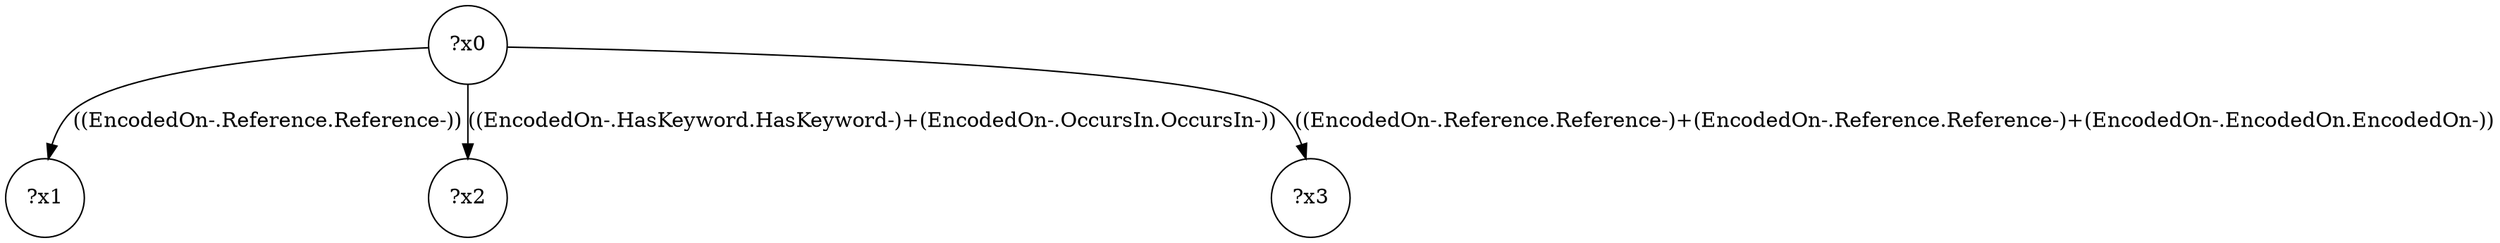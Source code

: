 digraph g {
	x0 [shape=circle, label="?x0"];
	x1 [shape=circle, label="?x1"];
	x0 -> x1 [label="((EncodedOn-.Reference.Reference-))"];
	x2 [shape=circle, label="?x2"];
	x0 -> x2 [label="((EncodedOn-.HasKeyword.HasKeyword-)+(EncodedOn-.OccursIn.OccursIn-))"];
	x3 [shape=circle, label="?x3"];
	x0 -> x3 [label="((EncodedOn-.Reference.Reference-)+(EncodedOn-.Reference.Reference-)+(EncodedOn-.EncodedOn.EncodedOn-))"];
}

